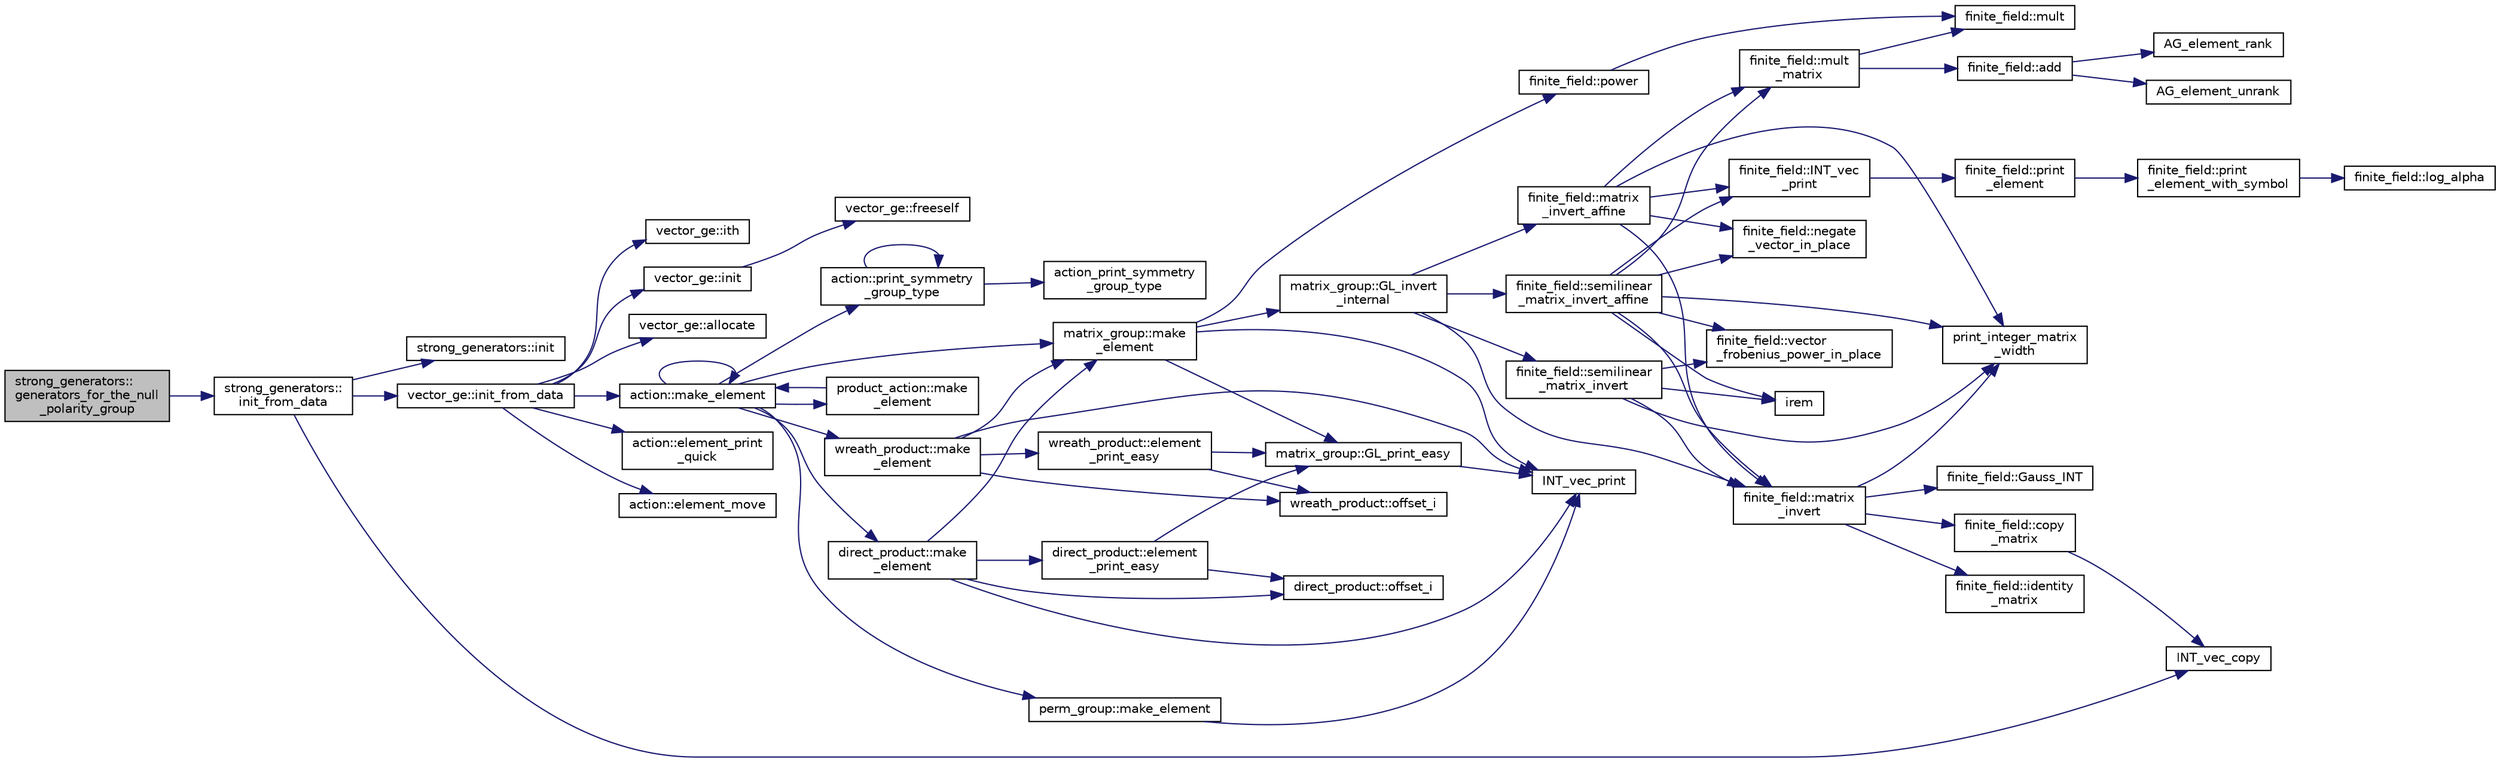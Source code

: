 digraph "strong_generators::generators_for_the_null_polarity_group"
{
  edge [fontname="Helvetica",fontsize="10",labelfontname="Helvetica",labelfontsize="10"];
  node [fontname="Helvetica",fontsize="10",shape=record];
  rankdir="LR";
  Node1555 [label="strong_generators::\lgenerators_for_the_null\l_polarity_group",height=0.2,width=0.4,color="black", fillcolor="grey75", style="filled", fontcolor="black"];
  Node1555 -> Node1556 [color="midnightblue",fontsize="10",style="solid",fontname="Helvetica"];
  Node1556 [label="strong_generators::\linit_from_data",height=0.2,width=0.4,color="black", fillcolor="white", style="filled",URL="$dc/d09/classstrong__generators.html#a9424d2f1794baf506746d25e9f9fefda"];
  Node1556 -> Node1557 [color="midnightblue",fontsize="10",style="solid",fontname="Helvetica"];
  Node1557 [label="strong_generators::init",height=0.2,width=0.4,color="black", fillcolor="white", style="filled",URL="$dc/d09/classstrong__generators.html#ab7d37035d3b2ea516c4e989715f91ad5"];
  Node1556 -> Node1558 [color="midnightblue",fontsize="10",style="solid",fontname="Helvetica"];
  Node1558 [label="vector_ge::init_from_data",height=0.2,width=0.4,color="black", fillcolor="white", style="filled",URL="$d4/d6e/classvector__ge.html#a44b1669e41321b41d93fb5cf957b8bc5"];
  Node1558 -> Node1559 [color="midnightblue",fontsize="10",style="solid",fontname="Helvetica"];
  Node1559 [label="vector_ge::init",height=0.2,width=0.4,color="black", fillcolor="white", style="filled",URL="$d4/d6e/classvector__ge.html#afe1d6befd1f1501e6be34afbaa9d30a8"];
  Node1559 -> Node1560 [color="midnightblue",fontsize="10",style="solid",fontname="Helvetica"];
  Node1560 [label="vector_ge::freeself",height=0.2,width=0.4,color="black", fillcolor="white", style="filled",URL="$d4/d6e/classvector__ge.html#aa002e4b715cc73a9b8b367d29700b452"];
  Node1558 -> Node1561 [color="midnightblue",fontsize="10",style="solid",fontname="Helvetica"];
  Node1561 [label="vector_ge::allocate",height=0.2,width=0.4,color="black", fillcolor="white", style="filled",URL="$d4/d6e/classvector__ge.html#a35b062a9201b30f0a87bf87702d243ae"];
  Node1558 -> Node1562 [color="midnightblue",fontsize="10",style="solid",fontname="Helvetica"];
  Node1562 [label="action::make_element",height=0.2,width=0.4,color="black", fillcolor="white", style="filled",URL="$d2/d86/classaction.html#a920fa2a27583fb60bae10e7b282cdd1d"];
  Node1562 -> Node1563 [color="midnightblue",fontsize="10",style="solid",fontname="Helvetica"];
  Node1563 [label="product_action::make\l_element",height=0.2,width=0.4,color="black", fillcolor="white", style="filled",URL="$d8/d74/classproduct__action.html#a1d16f9f3a4be7b3ed6ce0825612a3cd8"];
  Node1563 -> Node1562 [color="midnightblue",fontsize="10",style="solid",fontname="Helvetica"];
  Node1562 -> Node1562 [color="midnightblue",fontsize="10",style="solid",fontname="Helvetica"];
  Node1562 -> Node1564 [color="midnightblue",fontsize="10",style="solid",fontname="Helvetica"];
  Node1564 [label="matrix_group::make\l_element",height=0.2,width=0.4,color="black", fillcolor="white", style="filled",URL="$d3/ded/classmatrix__group.html#adf67c0031ec58afbbc545e65a1cf6845"];
  Node1564 -> Node1565 [color="midnightblue",fontsize="10",style="solid",fontname="Helvetica"];
  Node1565 [label="INT_vec_print",height=0.2,width=0.4,color="black", fillcolor="white", style="filled",URL="$df/dbf/sajeeb_8_c.html#a79a5901af0b47dd0d694109543c027fe"];
  Node1564 -> Node1566 [color="midnightblue",fontsize="10",style="solid",fontname="Helvetica"];
  Node1566 [label="finite_field::power",height=0.2,width=0.4,color="black", fillcolor="white", style="filled",URL="$df/d5a/classfinite__field.html#a0437871b8f775f0b2d589188d9ad7e61"];
  Node1566 -> Node1567 [color="midnightblue",fontsize="10",style="solid",fontname="Helvetica"];
  Node1567 [label="finite_field::mult",height=0.2,width=0.4,color="black", fillcolor="white", style="filled",URL="$df/d5a/classfinite__field.html#a24fb5917aa6d4d656fd855b7f44a13b0"];
  Node1564 -> Node1568 [color="midnightblue",fontsize="10",style="solid",fontname="Helvetica"];
  Node1568 [label="matrix_group::GL_invert\l_internal",height=0.2,width=0.4,color="black", fillcolor="white", style="filled",URL="$d3/ded/classmatrix__group.html#ab2b9f8046dee535722e07a92ec3ab0b6"];
  Node1568 -> Node1569 [color="midnightblue",fontsize="10",style="solid",fontname="Helvetica"];
  Node1569 [label="finite_field::semilinear\l_matrix_invert",height=0.2,width=0.4,color="black", fillcolor="white", style="filled",URL="$df/d5a/classfinite__field.html#a940fec6a9c31b10eed2e8d37c5472d93"];
  Node1569 -> Node1570 [color="midnightblue",fontsize="10",style="solid",fontname="Helvetica"];
  Node1570 [label="print_integer_matrix\l_width",height=0.2,width=0.4,color="black", fillcolor="white", style="filled",URL="$d5/db4/io__and__os_8h.html#aa78f3e73fc2179251bd15adbcc31573f"];
  Node1569 -> Node1571 [color="midnightblue",fontsize="10",style="solid",fontname="Helvetica"];
  Node1571 [label="finite_field::matrix\l_invert",height=0.2,width=0.4,color="black", fillcolor="white", style="filled",URL="$df/d5a/classfinite__field.html#a4c017c0edc20fefef3da0db4ef4248f7"];
  Node1571 -> Node1570 [color="midnightblue",fontsize="10",style="solid",fontname="Helvetica"];
  Node1571 -> Node1572 [color="midnightblue",fontsize="10",style="solid",fontname="Helvetica"];
  Node1572 [label="finite_field::copy\l_matrix",height=0.2,width=0.4,color="black", fillcolor="white", style="filled",URL="$df/d5a/classfinite__field.html#a2bfe6d4feabc4f27d253c7702ef9b8cb"];
  Node1572 -> Node1573 [color="midnightblue",fontsize="10",style="solid",fontname="Helvetica"];
  Node1573 [label="INT_vec_copy",height=0.2,width=0.4,color="black", fillcolor="white", style="filled",URL="$df/dbf/sajeeb_8_c.html#ac2d875e27e009af6ec04d17254d11075"];
  Node1571 -> Node1574 [color="midnightblue",fontsize="10",style="solid",fontname="Helvetica"];
  Node1574 [label="finite_field::identity\l_matrix",height=0.2,width=0.4,color="black", fillcolor="white", style="filled",URL="$df/d5a/classfinite__field.html#a4688997f80b8721560bccec986c23413"];
  Node1571 -> Node1575 [color="midnightblue",fontsize="10",style="solid",fontname="Helvetica"];
  Node1575 [label="finite_field::Gauss_INT",height=0.2,width=0.4,color="black", fillcolor="white", style="filled",URL="$df/d5a/classfinite__field.html#adb676d2e80341b53751326e3a58beb11"];
  Node1569 -> Node1576 [color="midnightblue",fontsize="10",style="solid",fontname="Helvetica"];
  Node1576 [label="finite_field::vector\l_frobenius_power_in_place",height=0.2,width=0.4,color="black", fillcolor="white", style="filled",URL="$df/d5a/classfinite__field.html#ab56074024300775d943c7943d845df91"];
  Node1569 -> Node1577 [color="midnightblue",fontsize="10",style="solid",fontname="Helvetica"];
  Node1577 [label="irem",height=0.2,width=0.4,color="black", fillcolor="white", style="filled",URL="$de/dc5/algebra__and__number__theory_8h.html#ae753505dbf1e3a9adaaf2f0893dd8c6c"];
  Node1568 -> Node1571 [color="midnightblue",fontsize="10",style="solid",fontname="Helvetica"];
  Node1568 -> Node1578 [color="midnightblue",fontsize="10",style="solid",fontname="Helvetica"];
  Node1578 [label="finite_field::semilinear\l_matrix_invert_affine",height=0.2,width=0.4,color="black", fillcolor="white", style="filled",URL="$df/d5a/classfinite__field.html#a23db70e745bf22d230da684440e1fc59"];
  Node1578 -> Node1570 [color="midnightblue",fontsize="10",style="solid",fontname="Helvetica"];
  Node1578 -> Node1579 [color="midnightblue",fontsize="10",style="solid",fontname="Helvetica"];
  Node1579 [label="finite_field::INT_vec\l_print",height=0.2,width=0.4,color="black", fillcolor="white", style="filled",URL="$df/d5a/classfinite__field.html#a9c33a61dedc197e37b014b6f8dc07f06"];
  Node1579 -> Node1580 [color="midnightblue",fontsize="10",style="solid",fontname="Helvetica"];
  Node1580 [label="finite_field::print\l_element",height=0.2,width=0.4,color="black", fillcolor="white", style="filled",URL="$df/d5a/classfinite__field.html#ab7d1f59c043d7696b8b47c92d0fedad5"];
  Node1580 -> Node1581 [color="midnightblue",fontsize="10",style="solid",fontname="Helvetica"];
  Node1581 [label="finite_field::print\l_element_with_symbol",height=0.2,width=0.4,color="black", fillcolor="white", style="filled",URL="$df/d5a/classfinite__field.html#aa0180c961aa4a0a8934cb4dc82e38a4d"];
  Node1581 -> Node1582 [color="midnightblue",fontsize="10",style="solid",fontname="Helvetica"];
  Node1582 [label="finite_field::log_alpha",height=0.2,width=0.4,color="black", fillcolor="white", style="filled",URL="$df/d5a/classfinite__field.html#a446a83ae0d281ddf44215626f0097305"];
  Node1578 -> Node1571 [color="midnightblue",fontsize="10",style="solid",fontname="Helvetica"];
  Node1578 -> Node1577 [color="midnightblue",fontsize="10",style="solid",fontname="Helvetica"];
  Node1578 -> Node1576 [color="midnightblue",fontsize="10",style="solid",fontname="Helvetica"];
  Node1578 -> Node1583 [color="midnightblue",fontsize="10",style="solid",fontname="Helvetica"];
  Node1583 [label="finite_field::mult\l_matrix",height=0.2,width=0.4,color="black", fillcolor="white", style="filled",URL="$df/d5a/classfinite__field.html#a48517f15dfd7b21c37e0975855f1ada2"];
  Node1583 -> Node1584 [color="midnightblue",fontsize="10",style="solid",fontname="Helvetica"];
  Node1584 [label="finite_field::add",height=0.2,width=0.4,color="black", fillcolor="white", style="filled",URL="$df/d5a/classfinite__field.html#a8f12328a27500f3c7be0c849ebbc9d14"];
  Node1584 -> Node1585 [color="midnightblue",fontsize="10",style="solid",fontname="Helvetica"];
  Node1585 [label="AG_element_unrank",height=0.2,width=0.4,color="black", fillcolor="white", style="filled",URL="$d4/d67/geometry_8h.html#a4a33b86c87b2879b97cfa1327abe2885"];
  Node1584 -> Node1586 [color="midnightblue",fontsize="10",style="solid",fontname="Helvetica"];
  Node1586 [label="AG_element_rank",height=0.2,width=0.4,color="black", fillcolor="white", style="filled",URL="$d4/d67/geometry_8h.html#ab2ac908d07dd8038fd996e26bdc75c17"];
  Node1583 -> Node1567 [color="midnightblue",fontsize="10",style="solid",fontname="Helvetica"];
  Node1578 -> Node1587 [color="midnightblue",fontsize="10",style="solid",fontname="Helvetica"];
  Node1587 [label="finite_field::negate\l_vector_in_place",height=0.2,width=0.4,color="black", fillcolor="white", style="filled",URL="$df/d5a/classfinite__field.html#ad6a305338cfff6d22353ac03c5cd5e03"];
  Node1568 -> Node1588 [color="midnightblue",fontsize="10",style="solid",fontname="Helvetica"];
  Node1588 [label="finite_field::matrix\l_invert_affine",height=0.2,width=0.4,color="black", fillcolor="white", style="filled",URL="$df/d5a/classfinite__field.html#a716c202ca9fcee1911e330f4a5bdba38"];
  Node1588 -> Node1570 [color="midnightblue",fontsize="10",style="solid",fontname="Helvetica"];
  Node1588 -> Node1579 [color="midnightblue",fontsize="10",style="solid",fontname="Helvetica"];
  Node1588 -> Node1571 [color="midnightblue",fontsize="10",style="solid",fontname="Helvetica"];
  Node1588 -> Node1583 [color="midnightblue",fontsize="10",style="solid",fontname="Helvetica"];
  Node1588 -> Node1587 [color="midnightblue",fontsize="10",style="solid",fontname="Helvetica"];
  Node1564 -> Node1589 [color="midnightblue",fontsize="10",style="solid",fontname="Helvetica"];
  Node1589 [label="matrix_group::GL_print_easy",height=0.2,width=0.4,color="black", fillcolor="white", style="filled",URL="$d3/ded/classmatrix__group.html#a3e6f5c276210e8132523150fad82c57e"];
  Node1589 -> Node1565 [color="midnightblue",fontsize="10",style="solid",fontname="Helvetica"];
  Node1562 -> Node1590 [color="midnightblue",fontsize="10",style="solid",fontname="Helvetica"];
  Node1590 [label="wreath_product::make\l_element",height=0.2,width=0.4,color="black", fillcolor="white", style="filled",URL="$d8/dfa/classwreath__product.html#ac47838a579877034b1d2b4cd897625c1"];
  Node1590 -> Node1565 [color="midnightblue",fontsize="10",style="solid",fontname="Helvetica"];
  Node1590 -> Node1564 [color="midnightblue",fontsize="10",style="solid",fontname="Helvetica"];
  Node1590 -> Node1591 [color="midnightblue",fontsize="10",style="solid",fontname="Helvetica"];
  Node1591 [label="wreath_product::offset_i",height=0.2,width=0.4,color="black", fillcolor="white", style="filled",URL="$d8/dfa/classwreath__product.html#a081d6eed767bdd84bc74e555815641c6"];
  Node1590 -> Node1592 [color="midnightblue",fontsize="10",style="solid",fontname="Helvetica"];
  Node1592 [label="wreath_product::element\l_print_easy",height=0.2,width=0.4,color="black", fillcolor="white", style="filled",URL="$d8/dfa/classwreath__product.html#aa1e82da5d4c019c0756b8ebf417ee9dc"];
  Node1592 -> Node1589 [color="midnightblue",fontsize="10",style="solid",fontname="Helvetica"];
  Node1592 -> Node1591 [color="midnightblue",fontsize="10",style="solid",fontname="Helvetica"];
  Node1562 -> Node1593 [color="midnightblue",fontsize="10",style="solid",fontname="Helvetica"];
  Node1593 [label="direct_product::make\l_element",height=0.2,width=0.4,color="black", fillcolor="white", style="filled",URL="$dc/daf/classdirect__product.html#a776efa4be66f9b0481d1f012a14c9dde"];
  Node1593 -> Node1565 [color="midnightblue",fontsize="10",style="solid",fontname="Helvetica"];
  Node1593 -> Node1564 [color="midnightblue",fontsize="10",style="solid",fontname="Helvetica"];
  Node1593 -> Node1594 [color="midnightblue",fontsize="10",style="solid",fontname="Helvetica"];
  Node1594 [label="direct_product::offset_i",height=0.2,width=0.4,color="black", fillcolor="white", style="filled",URL="$dc/daf/classdirect__product.html#a2ec3643bd7223e53c00451d1fe832f20"];
  Node1593 -> Node1595 [color="midnightblue",fontsize="10",style="solid",fontname="Helvetica"];
  Node1595 [label="direct_product::element\l_print_easy",height=0.2,width=0.4,color="black", fillcolor="white", style="filled",URL="$dc/daf/classdirect__product.html#a532daead19e5c7977ce9928dafab79ac"];
  Node1595 -> Node1589 [color="midnightblue",fontsize="10",style="solid",fontname="Helvetica"];
  Node1595 -> Node1594 [color="midnightblue",fontsize="10",style="solid",fontname="Helvetica"];
  Node1562 -> Node1596 [color="midnightblue",fontsize="10",style="solid",fontname="Helvetica"];
  Node1596 [label="perm_group::make_element",height=0.2,width=0.4,color="black", fillcolor="white", style="filled",URL="$df/d0a/classperm__group.html#a52c1c9e55966809c1e30aad80df87774"];
  Node1596 -> Node1565 [color="midnightblue",fontsize="10",style="solid",fontname="Helvetica"];
  Node1562 -> Node1597 [color="midnightblue",fontsize="10",style="solid",fontname="Helvetica"];
  Node1597 [label="action::print_symmetry\l_group_type",height=0.2,width=0.4,color="black", fillcolor="white", style="filled",URL="$d2/d86/classaction.html#aed811766c7e64fe2c853df8b0b67aa6e"];
  Node1597 -> Node1598 [color="midnightblue",fontsize="10",style="solid",fontname="Helvetica"];
  Node1598 [label="action_print_symmetry\l_group_type",height=0.2,width=0.4,color="black", fillcolor="white", style="filled",URL="$d5/d90/action__global_8_c.html#a03666b9440c4962148eba7905b9f843c"];
  Node1597 -> Node1597 [color="midnightblue",fontsize="10",style="solid",fontname="Helvetica"];
  Node1558 -> Node1599 [color="midnightblue",fontsize="10",style="solid",fontname="Helvetica"];
  Node1599 [label="action::element_print\l_quick",height=0.2,width=0.4,color="black", fillcolor="white", style="filled",URL="$d2/d86/classaction.html#a4844680cf6750396f76494a28655265b"];
  Node1558 -> Node1600 [color="midnightblue",fontsize="10",style="solid",fontname="Helvetica"];
  Node1600 [label="action::element_move",height=0.2,width=0.4,color="black", fillcolor="white", style="filled",URL="$d2/d86/classaction.html#a550947491bbb534d3d7951f50198a874"];
  Node1558 -> Node1601 [color="midnightblue",fontsize="10",style="solid",fontname="Helvetica"];
  Node1601 [label="vector_ge::ith",height=0.2,width=0.4,color="black", fillcolor="white", style="filled",URL="$d4/d6e/classvector__ge.html#a1ff002e8b746a9beb119d57dcd4a15ff"];
  Node1556 -> Node1573 [color="midnightblue",fontsize="10",style="solid",fontname="Helvetica"];
}
